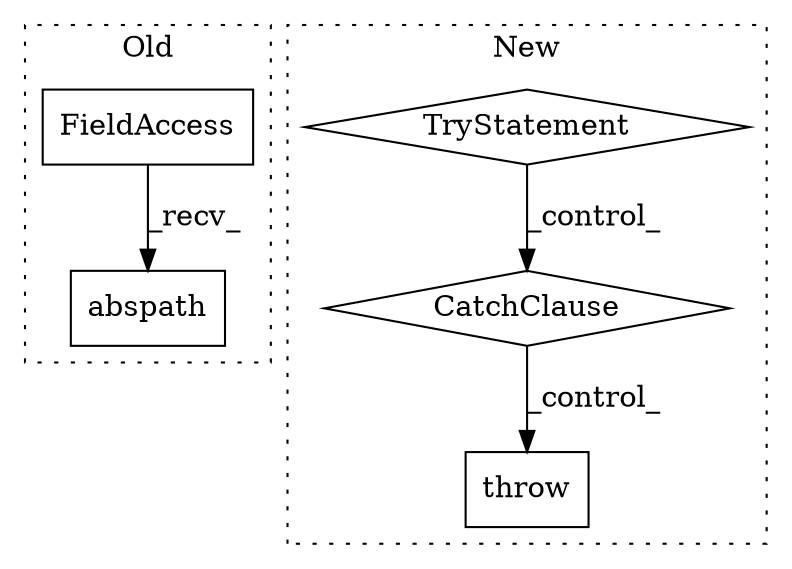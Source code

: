 digraph G {
subgraph cluster0 {
1 [label="abspath" a="32" s="5377,5436" l="8,1" shape="box"];
3 [label="FieldAccess" a="22" s="5369" l="7" shape="box"];
label = "Old";
style="dotted";
}
subgraph cluster1 {
2 [label="throw" a="53" s="6065" l="6" shape="box"];
4 [label="CatchClause" a="12" s="6025,6051" l="15,2" shape="diamond"];
5 [label="TryStatement" a="54" s="5903" l="4" shape="diamond"];
label = "New";
style="dotted";
}
3 -> 1 [label="_recv_"];
4 -> 2 [label="_control_"];
5 -> 4 [label="_control_"];
}